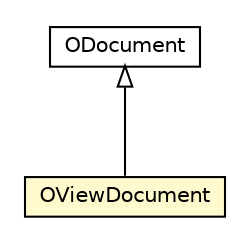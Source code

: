 #!/usr/local/bin/dot
#
# Class diagram 
# Generated by UMLGraph version R5_6-24-gf6e263 (http://www.umlgraph.org/)
#

digraph G {
	edge [fontname="Helvetica",fontsize=10,labelfontname="Helvetica",labelfontsize=10];
	node [fontname="Helvetica",fontsize=10,shape=plaintext];
	nodesep=0.25;
	ranksep=0.5;
	// com.orientechnologies.orient.core.record.impl.ODocument
	c7858449 [label=<<table title="com.orientechnologies.orient.core.record.impl.ODocument" border="0" cellborder="1" cellspacing="0" cellpadding="2" port="p" href="./ODocument.html">
		<tr><td><table border="0" cellspacing="0" cellpadding="1">
<tr><td align="center" balign="center"> ODocument </td></tr>
		</table></td></tr>
		</table>>, URL="./ODocument.html", fontname="Helvetica", fontcolor="black", fontsize=10.0];
	// com.orientechnologies.orient.core.record.impl.OViewDocument
	c7858452 [label=<<table title="com.orientechnologies.orient.core.record.impl.OViewDocument" border="0" cellborder="1" cellspacing="0" cellpadding="2" port="p" bgcolor="lemonChiffon" href="./OViewDocument.html">
		<tr><td><table border="0" cellspacing="0" cellpadding="1">
<tr><td align="center" balign="center"> OViewDocument </td></tr>
		</table></td></tr>
		</table>>, URL="./OViewDocument.html", fontname="Helvetica", fontcolor="black", fontsize=10.0];
	//com.orientechnologies.orient.core.record.impl.OViewDocument extends com.orientechnologies.orient.core.record.impl.ODocument
	c7858449:p -> c7858452:p [dir=back,arrowtail=empty];
}

